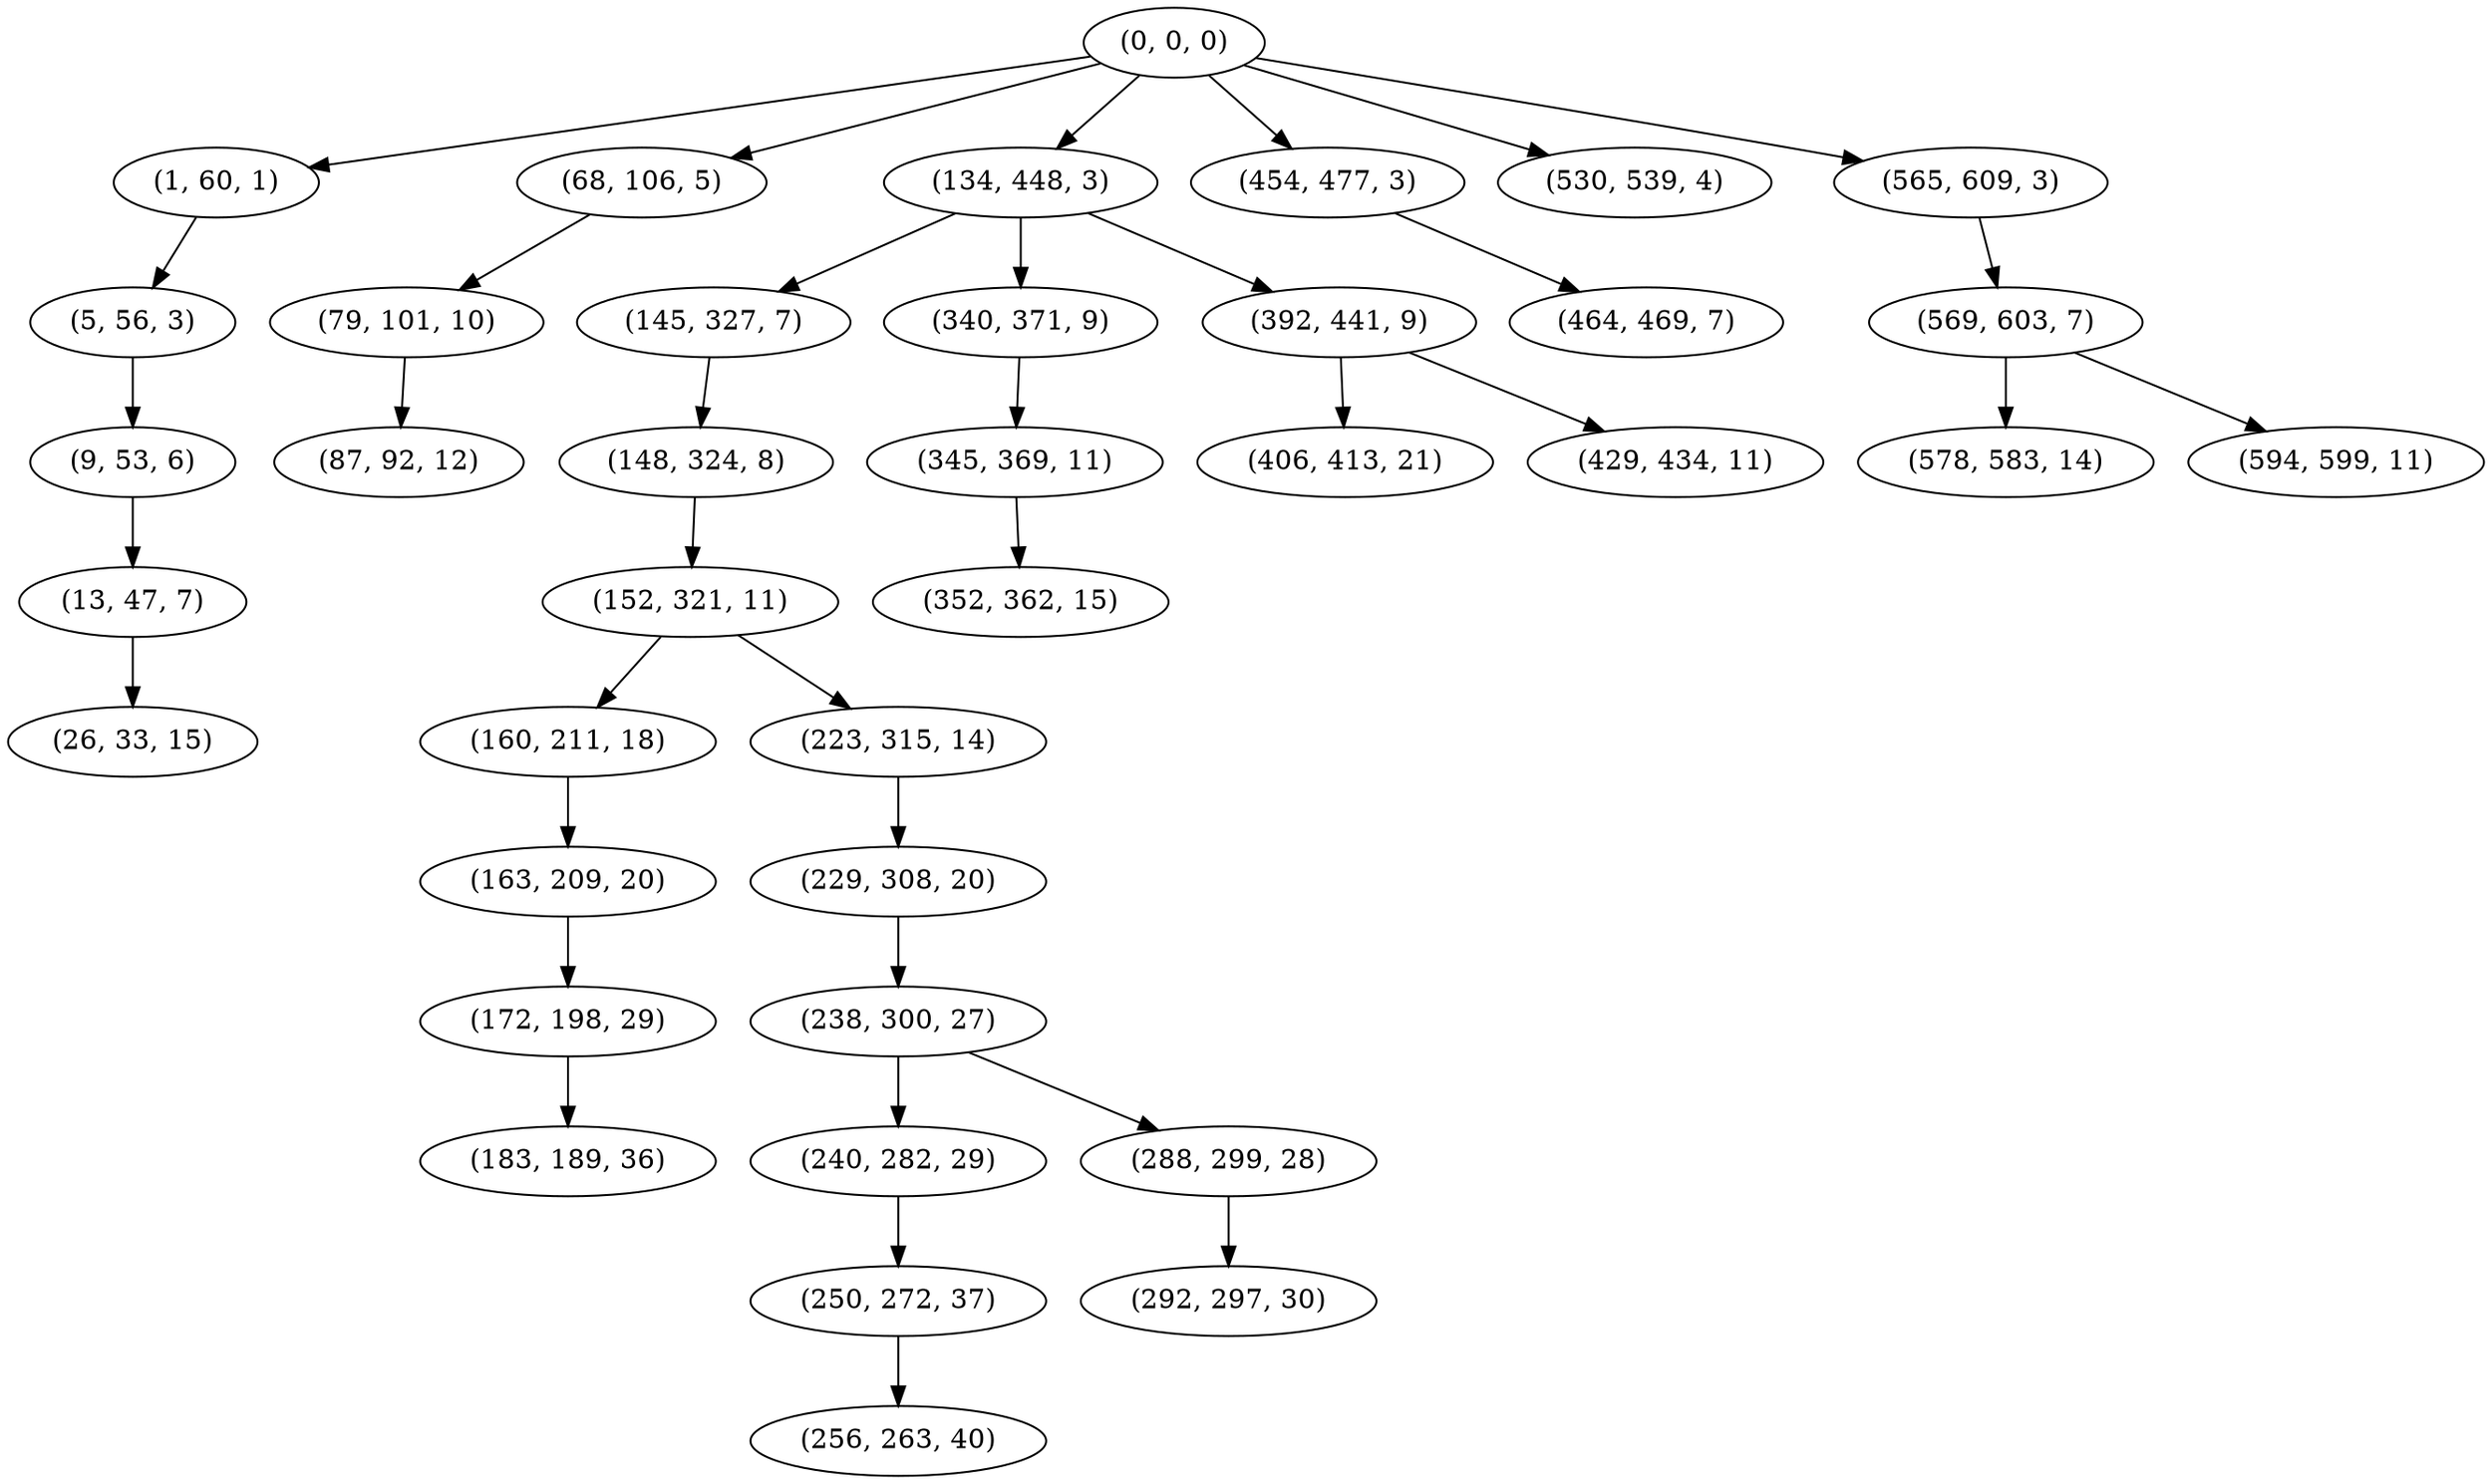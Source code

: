 digraph tree {
    "(0, 0, 0)";
    "(1, 60, 1)";
    "(5, 56, 3)";
    "(9, 53, 6)";
    "(13, 47, 7)";
    "(26, 33, 15)";
    "(68, 106, 5)";
    "(79, 101, 10)";
    "(87, 92, 12)";
    "(134, 448, 3)";
    "(145, 327, 7)";
    "(148, 324, 8)";
    "(152, 321, 11)";
    "(160, 211, 18)";
    "(163, 209, 20)";
    "(172, 198, 29)";
    "(183, 189, 36)";
    "(223, 315, 14)";
    "(229, 308, 20)";
    "(238, 300, 27)";
    "(240, 282, 29)";
    "(250, 272, 37)";
    "(256, 263, 40)";
    "(288, 299, 28)";
    "(292, 297, 30)";
    "(340, 371, 9)";
    "(345, 369, 11)";
    "(352, 362, 15)";
    "(392, 441, 9)";
    "(406, 413, 21)";
    "(429, 434, 11)";
    "(454, 477, 3)";
    "(464, 469, 7)";
    "(530, 539, 4)";
    "(565, 609, 3)";
    "(569, 603, 7)";
    "(578, 583, 14)";
    "(594, 599, 11)";
    "(0, 0, 0)" -> "(1, 60, 1)";
    "(0, 0, 0)" -> "(68, 106, 5)";
    "(0, 0, 0)" -> "(134, 448, 3)";
    "(0, 0, 0)" -> "(454, 477, 3)";
    "(0, 0, 0)" -> "(530, 539, 4)";
    "(0, 0, 0)" -> "(565, 609, 3)";
    "(1, 60, 1)" -> "(5, 56, 3)";
    "(5, 56, 3)" -> "(9, 53, 6)";
    "(9, 53, 6)" -> "(13, 47, 7)";
    "(13, 47, 7)" -> "(26, 33, 15)";
    "(68, 106, 5)" -> "(79, 101, 10)";
    "(79, 101, 10)" -> "(87, 92, 12)";
    "(134, 448, 3)" -> "(145, 327, 7)";
    "(134, 448, 3)" -> "(340, 371, 9)";
    "(134, 448, 3)" -> "(392, 441, 9)";
    "(145, 327, 7)" -> "(148, 324, 8)";
    "(148, 324, 8)" -> "(152, 321, 11)";
    "(152, 321, 11)" -> "(160, 211, 18)";
    "(152, 321, 11)" -> "(223, 315, 14)";
    "(160, 211, 18)" -> "(163, 209, 20)";
    "(163, 209, 20)" -> "(172, 198, 29)";
    "(172, 198, 29)" -> "(183, 189, 36)";
    "(223, 315, 14)" -> "(229, 308, 20)";
    "(229, 308, 20)" -> "(238, 300, 27)";
    "(238, 300, 27)" -> "(240, 282, 29)";
    "(238, 300, 27)" -> "(288, 299, 28)";
    "(240, 282, 29)" -> "(250, 272, 37)";
    "(250, 272, 37)" -> "(256, 263, 40)";
    "(288, 299, 28)" -> "(292, 297, 30)";
    "(340, 371, 9)" -> "(345, 369, 11)";
    "(345, 369, 11)" -> "(352, 362, 15)";
    "(392, 441, 9)" -> "(406, 413, 21)";
    "(392, 441, 9)" -> "(429, 434, 11)";
    "(454, 477, 3)" -> "(464, 469, 7)";
    "(565, 609, 3)" -> "(569, 603, 7)";
    "(569, 603, 7)" -> "(578, 583, 14)";
    "(569, 603, 7)" -> "(594, 599, 11)";
}
